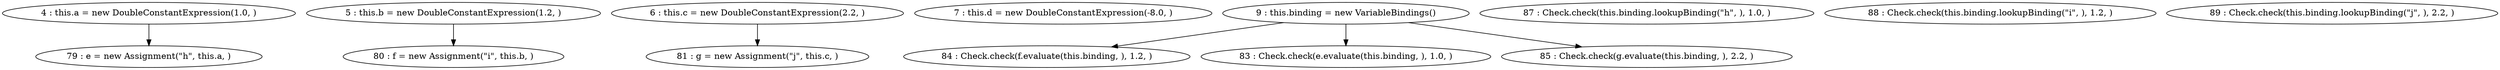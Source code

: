 digraph G {
"4 : this.a = new DoubleConstantExpression(1.0, )"
"4 : this.a = new DoubleConstantExpression(1.0, )" -> "79 : e = new Assignment(\"h\", this.a, )"
"5 : this.b = new DoubleConstantExpression(1.2, )"
"5 : this.b = new DoubleConstantExpression(1.2, )" -> "80 : f = new Assignment(\"i\", this.b, )"
"6 : this.c = new DoubleConstantExpression(2.2, )"
"6 : this.c = new DoubleConstantExpression(2.2, )" -> "81 : g = new Assignment(\"j\", this.c, )"
"7 : this.d = new DoubleConstantExpression(-8.0, )"
"9 : this.binding = new VariableBindings()"
"9 : this.binding = new VariableBindings()" -> "84 : Check.check(f.evaluate(this.binding, ), 1.2, )"
"9 : this.binding = new VariableBindings()" -> "83 : Check.check(e.evaluate(this.binding, ), 1.0, )"
"9 : this.binding = new VariableBindings()" -> "85 : Check.check(g.evaluate(this.binding, ), 2.2, )"
"79 : e = new Assignment(\"h\", this.a, )"
"80 : f = new Assignment(\"i\", this.b, )"
"81 : g = new Assignment(\"j\", this.c, )"
"83 : Check.check(e.evaluate(this.binding, ), 1.0, )"
"84 : Check.check(f.evaluate(this.binding, ), 1.2, )"
"85 : Check.check(g.evaluate(this.binding, ), 2.2, )"
"87 : Check.check(this.binding.lookupBinding(\"h\", ), 1.0, )"
"88 : Check.check(this.binding.lookupBinding(\"i\", ), 1.2, )"
"89 : Check.check(this.binding.lookupBinding(\"j\", ), 2.2, )"
}